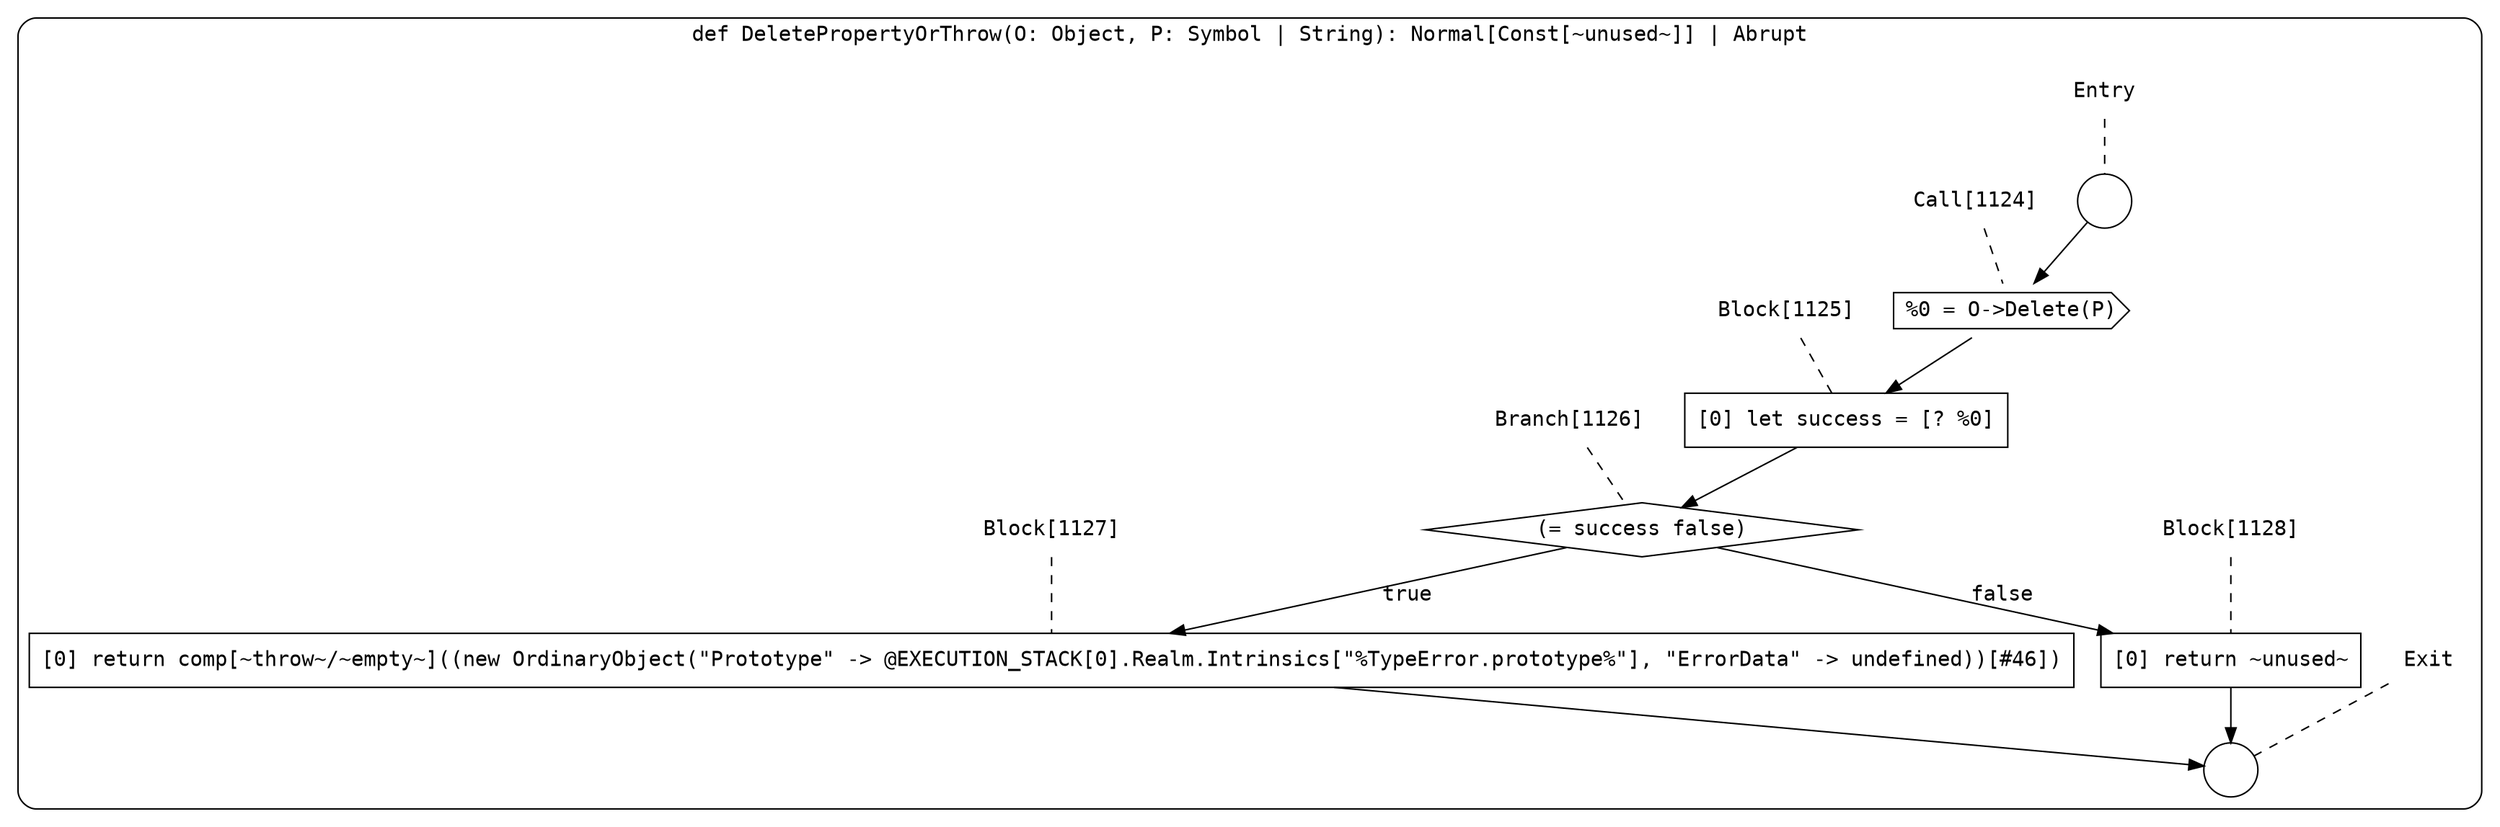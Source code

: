 digraph {
  graph [fontname = "Consolas"]
  node [fontname = "Consolas"]
  edge [fontname = "Consolas"]
  subgraph cluster138 {
    label = "def DeletePropertyOrThrow(O: Object, P: Symbol | String): Normal[Const[~unused~]] | Abrupt"
    style = rounded
    cluster138_entry_name [shape=none, label=<<font color="black">Entry</font>>]
    cluster138_entry_name -> cluster138_entry [arrowhead=none, color="black", style=dashed]
    cluster138_entry [shape=circle label=" " color="black" fillcolor="white" style=filled]
    cluster138_entry -> node1124 [color="black"]
    cluster138_exit_name [shape=none, label=<<font color="black">Exit</font>>]
    cluster138_exit_name -> cluster138_exit [arrowhead=none, color="black", style=dashed]
    cluster138_exit [shape=circle label=" " color="black" fillcolor="white" style=filled]
    node1124_name [shape=none, label=<<font color="black">Call[1124]</font>>]
    node1124_name -> node1124 [arrowhead=none, color="black", style=dashed]
    node1124 [shape=cds, label=<<font color="black">%0 = O-&gt;Delete(P)</font>> color="black" fillcolor="white", style=filled]
    node1124 -> node1125 [color="black"]
    node1125_name [shape=none, label=<<font color="black">Block[1125]</font>>]
    node1125_name -> node1125 [arrowhead=none, color="black", style=dashed]
    node1125 [shape=box, label=<<font color="black">[0] let success = [? %0]<BR ALIGN="LEFT"/></font>> color="black" fillcolor="white", style=filled]
    node1125 -> node1126 [color="black"]
    node1126_name [shape=none, label=<<font color="black">Branch[1126]</font>>]
    node1126_name -> node1126 [arrowhead=none, color="black", style=dashed]
    node1126 [shape=diamond, label=<<font color="black">(= success false)</font>> color="black" fillcolor="white", style=filled]
    node1126 -> node1127 [label=<<font color="black">true</font>> color="black"]
    node1126 -> node1128 [label=<<font color="black">false</font>> color="black"]
    node1127_name [shape=none, label=<<font color="black">Block[1127]</font>>]
    node1127_name -> node1127 [arrowhead=none, color="black", style=dashed]
    node1127 [shape=box, label=<<font color="black">[0] return comp[~throw~/~empty~]((new OrdinaryObject(&quot;Prototype&quot; -&gt; @EXECUTION_STACK[0].Realm.Intrinsics[&quot;%TypeError.prototype%&quot;], &quot;ErrorData&quot; -&gt; undefined))[#46])<BR ALIGN="LEFT"/></font>> color="black" fillcolor="white", style=filled]
    node1127 -> cluster138_exit [color="black"]
    node1128_name [shape=none, label=<<font color="black">Block[1128]</font>>]
    node1128_name -> node1128 [arrowhead=none, color="black", style=dashed]
    node1128 [shape=box, label=<<font color="black">[0] return ~unused~<BR ALIGN="LEFT"/></font>> color="black" fillcolor="white", style=filled]
    node1128 -> cluster138_exit [color="black"]
  }
}